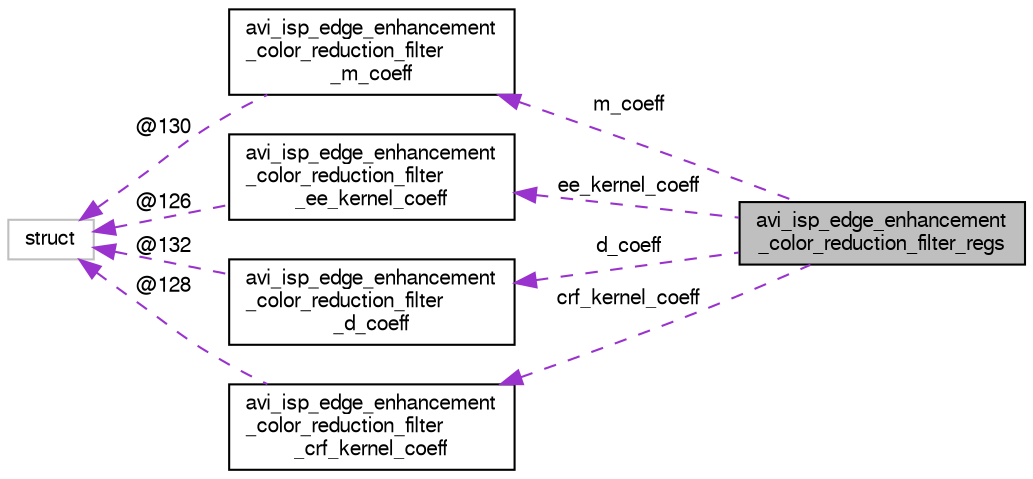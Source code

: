 digraph "avi_isp_edge_enhancement_color_reduction_filter_regs"
{
  edge [fontname="FreeSans",fontsize="10",labelfontname="FreeSans",labelfontsize="10"];
  node [fontname="FreeSans",fontsize="10",shape=record];
  rankdir="LR";
  Node1 [label="avi_isp_edge_enhancement\l_color_reduction_filter_regs",height=0.2,width=0.4,color="black", fillcolor="grey75", style="filled", fontcolor="black"];
  Node2 -> Node1 [dir="back",color="darkorchid3",fontsize="10",style="dashed",label=" m_coeff" ,fontname="FreeSans"];
  Node2 [label="avi_isp_edge_enhancement\l_color_reduction_filter\l_m_coeff",height=0.2,width=0.4,color="black", fillcolor="white", style="filled",URL="$avi__isp__edge__enhancement__color__reduction__filter_8h.html#unionavi__isp__edge__enhancement__color__reduction__filter__m__coeff"];
  Node3 -> Node2 [dir="back",color="darkorchid3",fontsize="10",style="dashed",label=" @130" ,fontname="FreeSans"];
  Node3 [label="struct",height=0.2,width=0.4,color="grey75", fillcolor="white", style="filled"];
  Node4 -> Node1 [dir="back",color="darkorchid3",fontsize="10",style="dashed",label=" ee_kernel_coeff" ,fontname="FreeSans"];
  Node4 [label="avi_isp_edge_enhancement\l_color_reduction_filter\l_ee_kernel_coeff",height=0.2,width=0.4,color="black", fillcolor="white", style="filled",URL="$avi__isp__edge__enhancement__color__reduction__filter_8h.html#unionavi__isp__edge__enhancement__color__reduction__filter__ee__kernel__coeff"];
  Node3 -> Node4 [dir="back",color="darkorchid3",fontsize="10",style="dashed",label=" @126" ,fontname="FreeSans"];
  Node5 -> Node1 [dir="back",color="darkorchid3",fontsize="10",style="dashed",label=" d_coeff" ,fontname="FreeSans"];
  Node5 [label="avi_isp_edge_enhancement\l_color_reduction_filter\l_d_coeff",height=0.2,width=0.4,color="black", fillcolor="white", style="filled",URL="$avi__isp__edge__enhancement__color__reduction__filter_8h.html#unionavi__isp__edge__enhancement__color__reduction__filter__d__coeff"];
  Node3 -> Node5 [dir="back",color="darkorchid3",fontsize="10",style="dashed",label=" @132" ,fontname="FreeSans"];
  Node6 -> Node1 [dir="back",color="darkorchid3",fontsize="10",style="dashed",label=" crf_kernel_coeff" ,fontname="FreeSans"];
  Node6 [label="avi_isp_edge_enhancement\l_color_reduction_filter\l_crf_kernel_coeff",height=0.2,width=0.4,color="black", fillcolor="white", style="filled",URL="$avi__isp__edge__enhancement__color__reduction__filter_8h.html#unionavi__isp__edge__enhancement__color__reduction__filter__crf__kernel__coeff"];
  Node3 -> Node6 [dir="back",color="darkorchid3",fontsize="10",style="dashed",label=" @128" ,fontname="FreeSans"];
}
